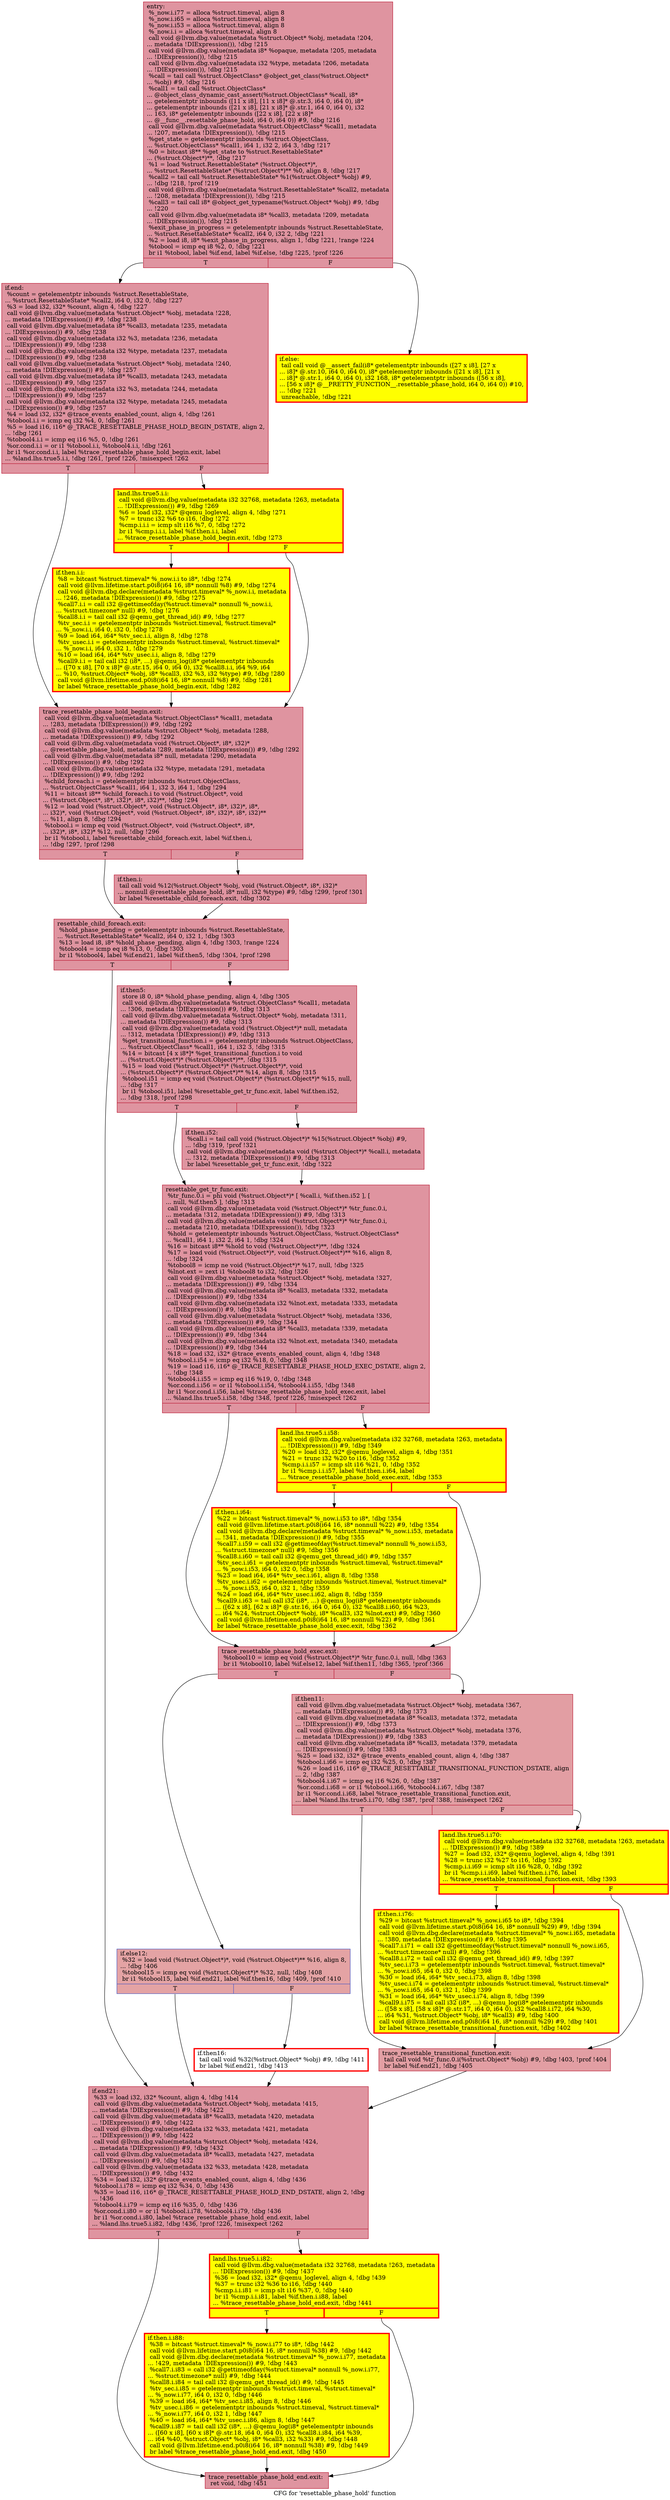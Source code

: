 digraph "CFG for 'resettable_phase_hold' function" {
	label="CFG for 'resettable_phase_hold' function";

	Node0x55ae14eca470 [shape=record,color="#b70d28ff", style=filled, fillcolor="#b70d2870",label="{entry:\l  %_now.i.i77 = alloca %struct.timeval, align 8\l  %_now.i.i65 = alloca %struct.timeval, align 8\l  %_now.i.i53 = alloca %struct.timeval, align 8\l  %_now.i.i = alloca %struct.timeval, align 8\l  call void @llvm.dbg.value(metadata %struct.Object* %obj, metadata !204,\l... metadata !DIExpression()), !dbg !215\l  call void @llvm.dbg.value(metadata i8* %opaque, metadata !205, metadata\l... !DIExpression()), !dbg !215\l  call void @llvm.dbg.value(metadata i32 %type, metadata !206, metadata\l... !DIExpression()), !dbg !215\l  %call = tail call %struct.ObjectClass* @object_get_class(%struct.Object*\l... %obj) #9, !dbg !216\l  %call1 = tail call %struct.ObjectClass*\l... @object_class_dynamic_cast_assert(%struct.ObjectClass* %call, i8*\l... getelementptr inbounds ([11 x i8], [11 x i8]* @.str.3, i64 0, i64 0), i8*\l... getelementptr inbounds ([21 x i8], [21 x i8]* @.str.1, i64 0, i64 0), i32\l... 163, i8* getelementptr inbounds ([22 x i8], [22 x i8]*\l... @__func__.resettable_phase_hold, i64 0, i64 0)) #9, !dbg !216\l  call void @llvm.dbg.value(metadata %struct.ObjectClass* %call1, metadata\l... !207, metadata !DIExpression()), !dbg !215\l  %get_state = getelementptr inbounds %struct.ObjectClass,\l... %struct.ObjectClass* %call1, i64 1, i32 2, i64 3, !dbg !217\l  %0 = bitcast i8** %get_state to %struct.ResettableState*\l... (%struct.Object*)**, !dbg !217\l  %1 = load %struct.ResettableState* (%struct.Object*)*,\l... %struct.ResettableState* (%struct.Object*)** %0, align 8, !dbg !217\l  %call2 = tail call %struct.ResettableState* %1(%struct.Object* %obj) #9,\l... !dbg !218, !prof !219\l  call void @llvm.dbg.value(metadata %struct.ResettableState* %call2, metadata\l... !208, metadata !DIExpression()), !dbg !215\l  %call3 = tail call i8* @object_get_typename(%struct.Object* %obj) #9, !dbg\l... !220\l  call void @llvm.dbg.value(metadata i8* %call3, metadata !209, metadata\l... !DIExpression()), !dbg !215\l  %exit_phase_in_progress = getelementptr inbounds %struct.ResettableState,\l... %struct.ResettableState* %call2, i64 0, i32 2, !dbg !221\l  %2 = load i8, i8* %exit_phase_in_progress, align 1, !dbg !221, !range !224\l  %tobool = icmp eq i8 %2, 0, !dbg !221\l  br i1 %tobool, label %if.end, label %if.else, !dbg !225, !prof !226\l|{<s0>T|<s1>F}}"];
	Node0x55ae14eca470:s0 -> Node0x55ae14ece000;
	Node0x55ae14eca470:s1 -> Node0x55ae14ece070;
	Node0x55ae14ece070 [shape=record,penwidth=3.0, style="filled", color="red", fillcolor="yellow",label="{if.else:                                          \l  tail call void @__assert_fail(i8* getelementptr inbounds ([27 x i8], [27 x\l... i8]* @.str.10, i64 0, i64 0), i8* getelementptr inbounds ([21 x i8], [21 x\l... i8]* @.str.1, i64 0, i64 0), i32 168, i8* getelementptr inbounds ([56 x i8],\l... [56 x i8]* @__PRETTY_FUNCTION__.resettable_phase_hold, i64 0, i64 0)) #10,\l... !dbg !221\l  unreachable, !dbg !221\l}"];
	Node0x55ae14ece000 [shape=record,color="#b70d28ff", style=filled, fillcolor="#b70d2870",label="{if.end:                                           \l  %count = getelementptr inbounds %struct.ResettableState,\l... %struct.ResettableState* %call2, i64 0, i32 0, !dbg !227\l  %3 = load i32, i32* %count, align 4, !dbg !227\l  call void @llvm.dbg.value(metadata %struct.Object* %obj, metadata !228,\l... metadata !DIExpression()) #9, !dbg !238\l  call void @llvm.dbg.value(metadata i8* %call3, metadata !235, metadata\l... !DIExpression()) #9, !dbg !238\l  call void @llvm.dbg.value(metadata i32 %3, metadata !236, metadata\l... !DIExpression()) #9, !dbg !238\l  call void @llvm.dbg.value(metadata i32 %type, metadata !237, metadata\l... !DIExpression()) #9, !dbg !238\l  call void @llvm.dbg.value(metadata %struct.Object* %obj, metadata !240,\l... metadata !DIExpression()) #9, !dbg !257\l  call void @llvm.dbg.value(metadata i8* %call3, metadata !243, metadata\l... !DIExpression()) #9, !dbg !257\l  call void @llvm.dbg.value(metadata i32 %3, metadata !244, metadata\l... !DIExpression()) #9, !dbg !257\l  call void @llvm.dbg.value(metadata i32 %type, metadata !245, metadata\l... !DIExpression()) #9, !dbg !257\l  %4 = load i32, i32* @trace_events_enabled_count, align 4, !dbg !261\l  %tobool.i.i = icmp eq i32 %4, 0, !dbg !261\l  %5 = load i16, i16* @_TRACE_RESETTABLE_PHASE_HOLD_BEGIN_DSTATE, align 2,\l... !dbg !261\l  %tobool4.i.i = icmp eq i16 %5, 0, !dbg !261\l  %or.cond.i.i = or i1 %tobool.i.i, %tobool4.i.i, !dbg !261\l  br i1 %or.cond.i.i, label %trace_resettable_phase_hold_begin.exit, label\l... %land.lhs.true5.i.i, !dbg !261, !prof !226, !misexpect !262\l|{<s0>T|<s1>F}}"];
	Node0x55ae14ece000:s0 -> Node0x55ae14e33200;
	Node0x55ae14ece000:s1 -> Node0x55ae14ee5d80;
	Node0x55ae14ee5d80 [shape=record,penwidth=3.0, style="filled", color="red", fillcolor="yellow",label="{land.lhs.true5.i.i:                               \l  call void @llvm.dbg.value(metadata i32 32768, metadata !263, metadata\l... !DIExpression()) #9, !dbg !269\l  %6 = load i32, i32* @qemu_loglevel, align 4, !dbg !271\l  %7 = trunc i32 %6 to i16, !dbg !272\l  %cmp.i.i.i = icmp slt i16 %7, 0, !dbg !272\l  br i1 %cmp.i.i.i, label %if.then.i.i, label\l... %trace_resettable_phase_hold_begin.exit, !dbg !273\l|{<s0>T|<s1>F}}"];
	Node0x55ae14ee5d80:s0 -> Node0x55ae14ee2020;
	Node0x55ae14ee5d80:s1 -> Node0x55ae14e33200;
	Node0x55ae14ee2020 [shape=record,penwidth=3.0, style="filled", color="red", fillcolor="yellow",label="{if.then.i.i:                                      \l  %8 = bitcast %struct.timeval* %_now.i.i to i8*, !dbg !274\l  call void @llvm.lifetime.start.p0i8(i64 16, i8* nonnull %8) #9, !dbg !274\l  call void @llvm.dbg.declare(metadata %struct.timeval* %_now.i.i, metadata\l... !246, metadata !DIExpression()) #9, !dbg !275\l  %call7.i.i = call i32 @gettimeofday(%struct.timeval* nonnull %_now.i.i,\l... %struct.timezone* null) #9, !dbg !276\l  %call8.i.i = tail call i32 @qemu_get_thread_id() #9, !dbg !277\l  %tv_sec.i.i = getelementptr inbounds %struct.timeval, %struct.timeval*\l... %_now.i.i, i64 0, i32 0, !dbg !278\l  %9 = load i64, i64* %tv_sec.i.i, align 8, !dbg !278\l  %tv_usec.i.i = getelementptr inbounds %struct.timeval, %struct.timeval*\l... %_now.i.i, i64 0, i32 1, !dbg !279\l  %10 = load i64, i64* %tv_usec.i.i, align 8, !dbg !279\l  %call9.i.i = tail call i32 (i8*, ...) @qemu_log(i8* getelementptr inbounds\l... ([70 x i8], [70 x i8]* @.str.15, i64 0, i64 0), i32 %call8.i.i, i64 %9, i64\l... %10, %struct.Object* %obj, i8* %call3, i32 %3, i32 %type) #9, !dbg !280\l  call void @llvm.lifetime.end.p0i8(i64 16, i8* nonnull %8) #9, !dbg !281\l  br label %trace_resettable_phase_hold_begin.exit, !dbg !282\l}"];
	Node0x55ae14ee2020 -> Node0x55ae14e33200;
	Node0x55ae14e33200 [shape=record,color="#b70d28ff", style=filled, fillcolor="#b70d2870",label="{trace_resettable_phase_hold_begin.exit:           \l  call void @llvm.dbg.value(metadata %struct.ObjectClass* %call1, metadata\l... !283, metadata !DIExpression()) #9, !dbg !292\l  call void @llvm.dbg.value(metadata %struct.Object* %obj, metadata !288,\l... metadata !DIExpression()) #9, !dbg !292\l  call void @llvm.dbg.value(metadata void (%struct.Object*, i8*, i32)*\l... @resettable_phase_hold, metadata !289, metadata !DIExpression()) #9, !dbg !292\l  call void @llvm.dbg.value(metadata i8* null, metadata !290, metadata\l... !DIExpression()) #9, !dbg !292\l  call void @llvm.dbg.value(metadata i32 %type, metadata !291, metadata\l... !DIExpression()) #9, !dbg !292\l  %child_foreach.i = getelementptr inbounds %struct.ObjectClass,\l... %struct.ObjectClass* %call1, i64 1, i32 3, i64 1, !dbg !294\l  %11 = bitcast i8** %child_foreach.i to void (%struct.Object*, void\l... (%struct.Object*, i8*, i32)*, i8*, i32)**, !dbg !294\l  %12 = load void (%struct.Object*, void (%struct.Object*, i8*, i32)*, i8*,\l... i32)*, void (%struct.Object*, void (%struct.Object*, i8*, i32)*, i8*, i32)**\l... %11, align 8, !dbg !294\l  %tobool.i = icmp eq void (%struct.Object*, void (%struct.Object*, i8*,\l... i32)*, i8*, i32)* %12, null, !dbg !296\l  br i1 %tobool.i, label %resettable_child_foreach.exit, label %if.then.i,\l... !dbg !297, !prof !298\l|{<s0>T|<s1>F}}"];
	Node0x55ae14e33200:s0 -> Node0x55ae14ee75f0;
	Node0x55ae14e33200:s1 -> Node0x55ae14ec2110;
	Node0x55ae14ec2110 [shape=record,color="#b70d28ff", style=filled, fillcolor="#b70d2870",label="{if.then.i:                                        \l  tail call void %12(%struct.Object* %obj, void (%struct.Object*, i8*, i32)*\l... nonnull @resettable_phase_hold, i8* null, i32 %type) #9, !dbg !299, !prof !301\l  br label %resettable_child_foreach.exit, !dbg !302\l}"];
	Node0x55ae14ec2110 -> Node0x55ae14ee75f0;
	Node0x55ae14ee75f0 [shape=record,color="#b70d28ff", style=filled, fillcolor="#b70d2870",label="{resettable_child_foreach.exit:                    \l  %hold_phase_pending = getelementptr inbounds %struct.ResettableState,\l... %struct.ResettableState* %call2, i64 0, i32 1, !dbg !303\l  %13 = load i8, i8* %hold_phase_pending, align 4, !dbg !303, !range !224\l  %tobool4 = icmp eq i8 %13, 0, !dbg !303\l  br i1 %tobool4, label %if.end21, label %if.then5, !dbg !304, !prof !298\l|{<s0>T|<s1>F}}"];
	Node0x55ae14ee75f0:s0 -> Node0x55ae14ece880;
	Node0x55ae14ee75f0:s1 -> Node0x55ae14e2cd30;
	Node0x55ae14e2cd30 [shape=record,color="#b70d28ff", style=filled, fillcolor="#b70d2870",label="{if.then5:                                         \l  store i8 0, i8* %hold_phase_pending, align 4, !dbg !305\l  call void @llvm.dbg.value(metadata %struct.ObjectClass* %call1, metadata\l... !306, metadata !DIExpression()) #9, !dbg !313\l  call void @llvm.dbg.value(metadata %struct.Object* %obj, metadata !311,\l... metadata !DIExpression()) #9, !dbg !313\l  call void @llvm.dbg.value(metadata void (%struct.Object*)* null, metadata\l... !312, metadata !DIExpression()) #9, !dbg !313\l  %get_transitional_function.i = getelementptr inbounds %struct.ObjectClass,\l... %struct.ObjectClass* %call1, i64 1, i32 3, !dbg !315\l  %14 = bitcast [4 x i8*]* %get_transitional_function.i to void\l... (%struct.Object*)* (%struct.Object*)**, !dbg !315\l  %15 = load void (%struct.Object*)* (%struct.Object*)*, void\l... (%struct.Object*)* (%struct.Object*)** %14, align 8, !dbg !315\l  %tobool.i51 = icmp eq void (%struct.Object*)* (%struct.Object*)* %15, null,\l... !dbg !317\l  br i1 %tobool.i51, label %resettable_get_tr_func.exit, label %if.then.i52,\l... !dbg !318, !prof !298\l|{<s0>T|<s1>F}}"];
	Node0x55ae14e2cd30:s0 -> Node0x55ae14ee1c80;
	Node0x55ae14e2cd30:s1 -> Node0x55ae14e2da20;
	Node0x55ae14e2da20 [shape=record,color="#b70d28ff", style=filled, fillcolor="#b70d2870",label="{if.then.i52:                                      \l  %call.i = tail call void (%struct.Object*)* %15(%struct.Object* %obj) #9,\l... !dbg !319, !prof !321\l  call void @llvm.dbg.value(metadata void (%struct.Object*)* %call.i, metadata\l... !312, metadata !DIExpression()) #9, !dbg !313\l  br label %resettable_get_tr_func.exit, !dbg !322\l}"];
	Node0x55ae14e2da20 -> Node0x55ae14ee1c80;
	Node0x55ae14ee1c80 [shape=record,color="#b70d28ff", style=filled, fillcolor="#b70d2870",label="{resettable_get_tr_func.exit:                      \l  %tr_func.0.i = phi void (%struct.Object*)* [ %call.i, %if.then.i52 ], [\l... null, %if.then5 ], !dbg !313\l  call void @llvm.dbg.value(metadata void (%struct.Object*)* %tr_func.0.i,\l... metadata !312, metadata !DIExpression()) #9, !dbg !313\l  call void @llvm.dbg.value(metadata void (%struct.Object*)* %tr_func.0.i,\l... metadata !210, metadata !DIExpression()), !dbg !323\l  %hold = getelementptr inbounds %struct.ObjectClass, %struct.ObjectClass*\l... %call1, i64 1, i32 2, i64 1, !dbg !324\l  %16 = bitcast i8** %hold to void (%struct.Object*)**, !dbg !324\l  %17 = load void (%struct.Object*)*, void (%struct.Object*)** %16, align 8,\l... !dbg !324\l  %tobool8 = icmp ne void (%struct.Object*)* %17, null, !dbg !325\l  %lnot.ext = zext i1 %tobool8 to i32, !dbg !326\l  call void @llvm.dbg.value(metadata %struct.Object* %obj, metadata !327,\l... metadata !DIExpression()) #9, !dbg !334\l  call void @llvm.dbg.value(metadata i8* %call3, metadata !332, metadata\l... !DIExpression()) #9, !dbg !334\l  call void @llvm.dbg.value(metadata i32 %lnot.ext, metadata !333, metadata\l... !DIExpression()) #9, !dbg !334\l  call void @llvm.dbg.value(metadata %struct.Object* %obj, metadata !336,\l... metadata !DIExpression()) #9, !dbg !344\l  call void @llvm.dbg.value(metadata i8* %call3, metadata !339, metadata\l... !DIExpression()) #9, !dbg !344\l  call void @llvm.dbg.value(metadata i32 %lnot.ext, metadata !340, metadata\l... !DIExpression()) #9, !dbg !344\l  %18 = load i32, i32* @trace_events_enabled_count, align 4, !dbg !348\l  %tobool.i.i54 = icmp eq i32 %18, 0, !dbg !348\l  %19 = load i16, i16* @_TRACE_RESETTABLE_PHASE_HOLD_EXEC_DSTATE, align 2,\l... !dbg !348\l  %tobool4.i.i55 = icmp eq i16 %19, 0, !dbg !348\l  %or.cond.i.i56 = or i1 %tobool.i.i54, %tobool4.i.i55, !dbg !348\l  br i1 %or.cond.i.i56, label %trace_resettable_phase_hold_exec.exit, label\l... %land.lhs.true5.i.i58, !dbg !348, !prof !226, !misexpect !262\l|{<s0>T|<s1>F}}"];
	Node0x55ae14ee1c80:s0 -> Node0x55ae14f07490;
	Node0x55ae14ee1c80:s1 -> Node0x55ae14ec6f20;
	Node0x55ae14ec6f20 [shape=record,penwidth=3.0, style="filled", color="red", fillcolor="yellow",label="{land.lhs.true5.i.i58:                             \l  call void @llvm.dbg.value(metadata i32 32768, metadata !263, metadata\l... !DIExpression()) #9, !dbg !349\l  %20 = load i32, i32* @qemu_loglevel, align 4, !dbg !351\l  %21 = trunc i32 %20 to i16, !dbg !352\l  %cmp.i.i.i57 = icmp slt i16 %21, 0, !dbg !352\l  br i1 %cmp.i.i.i57, label %if.then.i.i64, label\l... %trace_resettable_phase_hold_exec.exit, !dbg !353\l|{<s0>T|<s1>F}}"];
	Node0x55ae14ec6f20:s0 -> Node0x55ae14efe210;
	Node0x55ae14ec6f20:s1 -> Node0x55ae14f07490;
	Node0x55ae14efe210 [shape=record,penwidth=3.0, style="filled", color="red", fillcolor="yellow",label="{if.then.i.i64:                                    \l  %22 = bitcast %struct.timeval* %_now.i.i53 to i8*, !dbg !354\l  call void @llvm.lifetime.start.p0i8(i64 16, i8* nonnull %22) #9, !dbg !354\l  call void @llvm.dbg.declare(metadata %struct.timeval* %_now.i.i53, metadata\l... !341, metadata !DIExpression()) #9, !dbg !355\l  %call7.i.i59 = call i32 @gettimeofday(%struct.timeval* nonnull %_now.i.i53,\l... %struct.timezone* null) #9, !dbg !356\l  %call8.i.i60 = tail call i32 @qemu_get_thread_id() #9, !dbg !357\l  %tv_sec.i.i61 = getelementptr inbounds %struct.timeval, %struct.timeval*\l... %_now.i.i53, i64 0, i32 0, !dbg !358\l  %23 = load i64, i64* %tv_sec.i.i61, align 8, !dbg !358\l  %tv_usec.i.i62 = getelementptr inbounds %struct.timeval, %struct.timeval*\l... %_now.i.i53, i64 0, i32 1, !dbg !359\l  %24 = load i64, i64* %tv_usec.i.i62, align 8, !dbg !359\l  %call9.i.i63 = tail call i32 (i8*, ...) @qemu_log(i8* getelementptr inbounds\l... ([62 x i8], [62 x i8]* @.str.16, i64 0, i64 0), i32 %call8.i.i60, i64 %23,\l... i64 %24, %struct.Object* %obj, i8* %call3, i32 %lnot.ext) #9, !dbg !360\l  call void @llvm.lifetime.end.p0i8(i64 16, i8* nonnull %22) #9, !dbg !361\l  br label %trace_resettable_phase_hold_exec.exit, !dbg !362\l}"];
	Node0x55ae14efe210 -> Node0x55ae14f07490;
	Node0x55ae14f07490 [shape=record,color="#b70d28ff", style=filled, fillcolor="#b70d2870",label="{trace_resettable_phase_hold_exec.exit:            \l  %tobool10 = icmp eq void (%struct.Object*)* %tr_func.0.i, null, !dbg !363\l  br i1 %tobool10, label %if.else12, label %if.then11, !dbg !365, !prof !366\l|{<s0>T|<s1>F}}"];
	Node0x55ae14f07490:s0 -> Node0x55ae14ed3910;
	Node0x55ae14f07490:s1 -> Node0x55ae14e2d370;
	Node0x55ae14e2d370 [shape=record,color="#b70d28ff", style=filled, fillcolor="#be242e70",label="{if.then11:                                        \l  call void @llvm.dbg.value(metadata %struct.Object* %obj, metadata !367,\l... metadata !DIExpression()) #9, !dbg !373\l  call void @llvm.dbg.value(metadata i8* %call3, metadata !372, metadata\l... !DIExpression()) #9, !dbg !373\l  call void @llvm.dbg.value(metadata %struct.Object* %obj, metadata !376,\l... metadata !DIExpression()) #9, !dbg !383\l  call void @llvm.dbg.value(metadata i8* %call3, metadata !379, metadata\l... !DIExpression()) #9, !dbg !383\l  %25 = load i32, i32* @trace_events_enabled_count, align 4, !dbg !387\l  %tobool.i.i66 = icmp eq i32 %25, 0, !dbg !387\l  %26 = load i16, i16* @_TRACE_RESETTABLE_TRANSITIONAL_FUNCTION_DSTATE, align\l... 2, !dbg !387\l  %tobool4.i.i67 = icmp eq i16 %26, 0, !dbg !387\l  %or.cond.i.i68 = or i1 %tobool.i.i66, %tobool4.i.i67, !dbg !387\l  br i1 %or.cond.i.i68, label %trace_resettable_transitional_function.exit,\l... label %land.lhs.true5.i.i70, !dbg !387, !prof !388, !misexpect !262\l|{<s0>T|<s1>F}}"];
	Node0x55ae14e2d370:s0 -> Node0x55ae14ef9a30;
	Node0x55ae14e2d370:s1 -> Node0x55ae14ed9db0;
	Node0x55ae14ed9db0 [shape=record,penwidth=3.0, style="filled", color="red", fillcolor="yellow",label="{land.lhs.true5.i.i70:                             \l  call void @llvm.dbg.value(metadata i32 32768, metadata !263, metadata\l... !DIExpression()) #9, !dbg !389\l  %27 = load i32, i32* @qemu_loglevel, align 4, !dbg !391\l  %28 = trunc i32 %27 to i16, !dbg !392\l  %cmp.i.i.i69 = icmp slt i16 %28, 0, !dbg !392\l  br i1 %cmp.i.i.i69, label %if.then.i.i76, label\l... %trace_resettable_transitional_function.exit, !dbg !393\l|{<s0>T|<s1>F}}"];
	Node0x55ae14ed9db0:s0 -> Node0x55ae14ee7640;
	Node0x55ae14ed9db0:s1 -> Node0x55ae14ef9a30;
	Node0x55ae14ee7640 [shape=record,penwidth=3.0, style="filled", color="red", fillcolor="yellow",label="{if.then.i.i76:                                    \l  %29 = bitcast %struct.timeval* %_now.i.i65 to i8*, !dbg !394\l  call void @llvm.lifetime.start.p0i8(i64 16, i8* nonnull %29) #9, !dbg !394\l  call void @llvm.dbg.declare(metadata %struct.timeval* %_now.i.i65, metadata\l... !380, metadata !DIExpression()) #9, !dbg !395\l  %call7.i.i71 = call i32 @gettimeofday(%struct.timeval* nonnull %_now.i.i65,\l... %struct.timezone* null) #9, !dbg !396\l  %call8.i.i72 = tail call i32 @qemu_get_thread_id() #9, !dbg !397\l  %tv_sec.i.i73 = getelementptr inbounds %struct.timeval, %struct.timeval*\l... %_now.i.i65, i64 0, i32 0, !dbg !398\l  %30 = load i64, i64* %tv_sec.i.i73, align 8, !dbg !398\l  %tv_usec.i.i74 = getelementptr inbounds %struct.timeval, %struct.timeval*\l... %_now.i.i65, i64 0, i32 1, !dbg !399\l  %31 = load i64, i64* %tv_usec.i.i74, align 8, !dbg !399\l  %call9.i.i75 = tail call i32 (i8*, ...) @qemu_log(i8* getelementptr inbounds\l... ([58 x i8], [58 x i8]* @.str.17, i64 0, i64 0), i32 %call8.i.i72, i64 %30,\l... i64 %31, %struct.Object* %obj, i8* %call3) #9, !dbg !400\l  call void @llvm.lifetime.end.p0i8(i64 16, i8* nonnull %29) #9, !dbg !401\l  br label %trace_resettable_transitional_function.exit, !dbg !402\l}"];
	Node0x55ae14ee7640 -> Node0x55ae14ef9a30;
	Node0x55ae14ef9a30 [shape=record,color="#b70d28ff", style=filled, fillcolor="#be242e70",label="{trace_resettable_transitional_function.exit:      \l  tail call void %tr_func.0.i(%struct.Object* %obj) #9, !dbg !403, !prof !404\l  br label %if.end21, !dbg !405\l}"];
	Node0x55ae14ef9a30 -> Node0x55ae14ece880;
	Node0x55ae14ed3910 [shape=record,color="#3d50c3ff", style=filled, fillcolor="#c32e3170",label="{if.else12:                                        \l  %32 = load void (%struct.Object*)*, void (%struct.Object*)** %16, align 8,\l... !dbg !406\l  %tobool15 = icmp eq void (%struct.Object*)* %32, null, !dbg !408\l  br i1 %tobool15, label %if.end21, label %if.then16, !dbg !409, !prof !410\l|{<s0>T|<s1>F}}"];
	Node0x55ae14ed3910:s0 -> Node0x55ae14ece880;
	Node0x55ae14ed3910:s1 -> Node0x55ae14e332e0;
	Node0x55ae14e332e0 [shape=record,penwidth=3.0, color="red",label="{if.then16:                                        \l  tail call void %32(%struct.Object* %obj) #9, !dbg !411\l  br label %if.end21, !dbg !413\l}"];
	Node0x55ae14e332e0 -> Node0x55ae14ece880;
	Node0x55ae14ece880 [shape=record,color="#b70d28ff", style=filled, fillcolor="#b70d2870",label="{if.end21:                                         \l  %33 = load i32, i32* %count, align 4, !dbg !414\l  call void @llvm.dbg.value(metadata %struct.Object* %obj, metadata !415,\l... metadata !DIExpression()) #9, !dbg !422\l  call void @llvm.dbg.value(metadata i8* %call3, metadata !420, metadata\l... !DIExpression()) #9, !dbg !422\l  call void @llvm.dbg.value(metadata i32 %33, metadata !421, metadata\l... !DIExpression()) #9, !dbg !422\l  call void @llvm.dbg.value(metadata %struct.Object* %obj, metadata !424,\l... metadata !DIExpression()) #9, !dbg !432\l  call void @llvm.dbg.value(metadata i8* %call3, metadata !427, metadata\l... !DIExpression()) #9, !dbg !432\l  call void @llvm.dbg.value(metadata i32 %33, metadata !428, metadata\l... !DIExpression()) #9, !dbg !432\l  %34 = load i32, i32* @trace_events_enabled_count, align 4, !dbg !436\l  %tobool.i.i78 = icmp eq i32 %34, 0, !dbg !436\l  %35 = load i16, i16* @_TRACE_RESETTABLE_PHASE_HOLD_END_DSTATE, align 2, !dbg\l... !436\l  %tobool4.i.i79 = icmp eq i16 %35, 0, !dbg !436\l  %or.cond.i.i80 = or i1 %tobool.i.i78, %tobool4.i.i79, !dbg !436\l  br i1 %or.cond.i.i80, label %trace_resettable_phase_hold_end.exit, label\l... %land.lhs.true5.i.i82, !dbg !436, !prof !226, !misexpect !262\l|{<s0>T|<s1>F}}"];
	Node0x55ae14ece880:s0 -> Node0x55ae14ee31f0;
	Node0x55ae14ece880:s1 -> Node0x55ae14edf0d0;
	Node0x55ae14edf0d0 [shape=record,penwidth=3.0, style="filled", color="red", fillcolor="yellow",label="{land.lhs.true5.i.i82:                             \l  call void @llvm.dbg.value(metadata i32 32768, metadata !263, metadata\l... !DIExpression()) #9, !dbg !437\l  %36 = load i32, i32* @qemu_loglevel, align 4, !dbg !439\l  %37 = trunc i32 %36 to i16, !dbg !440\l  %cmp.i.i.i81 = icmp slt i16 %37, 0, !dbg !440\l  br i1 %cmp.i.i.i81, label %if.then.i.i88, label\l... %trace_resettable_phase_hold_end.exit, !dbg !441\l|{<s0>T|<s1>F}}"];
	Node0x55ae14edf0d0:s0 -> Node0x55ae14ee59e0;
	Node0x55ae14edf0d0:s1 -> Node0x55ae14ee31f0;
	Node0x55ae14ee59e0 [shape=record,penwidth=3.0, style="filled", color="red", fillcolor="yellow",label="{if.then.i.i88:                                    \l  %38 = bitcast %struct.timeval* %_now.i.i77 to i8*, !dbg !442\l  call void @llvm.lifetime.start.p0i8(i64 16, i8* nonnull %38) #9, !dbg !442\l  call void @llvm.dbg.declare(metadata %struct.timeval* %_now.i.i77, metadata\l... !429, metadata !DIExpression()) #9, !dbg !443\l  %call7.i.i83 = call i32 @gettimeofday(%struct.timeval* nonnull %_now.i.i77,\l... %struct.timezone* null) #9, !dbg !444\l  %call8.i.i84 = tail call i32 @qemu_get_thread_id() #9, !dbg !445\l  %tv_sec.i.i85 = getelementptr inbounds %struct.timeval, %struct.timeval*\l... %_now.i.i77, i64 0, i32 0, !dbg !446\l  %39 = load i64, i64* %tv_sec.i.i85, align 8, !dbg !446\l  %tv_usec.i.i86 = getelementptr inbounds %struct.timeval, %struct.timeval*\l... %_now.i.i77, i64 0, i32 1, !dbg !447\l  %40 = load i64, i64* %tv_usec.i.i86, align 8, !dbg !447\l  %call9.i.i87 = tail call i32 (i8*, ...) @qemu_log(i8* getelementptr inbounds\l... ([60 x i8], [60 x i8]* @.str.18, i64 0, i64 0), i32 %call8.i.i84, i64 %39,\l... i64 %40, %struct.Object* %obj, i8* %call3, i32 %33) #9, !dbg !448\l  call void @llvm.lifetime.end.p0i8(i64 16, i8* nonnull %38) #9, !dbg !449\l  br label %trace_resettable_phase_hold_end.exit, !dbg !450\l}"];
	Node0x55ae14ee59e0 -> Node0x55ae14ee31f0;
	Node0x55ae14ee31f0 [shape=record,color="#b70d28ff", style=filled, fillcolor="#b70d2870",label="{trace_resettable_phase_hold_end.exit:             \l  ret void, !dbg !451\l}"];
}
